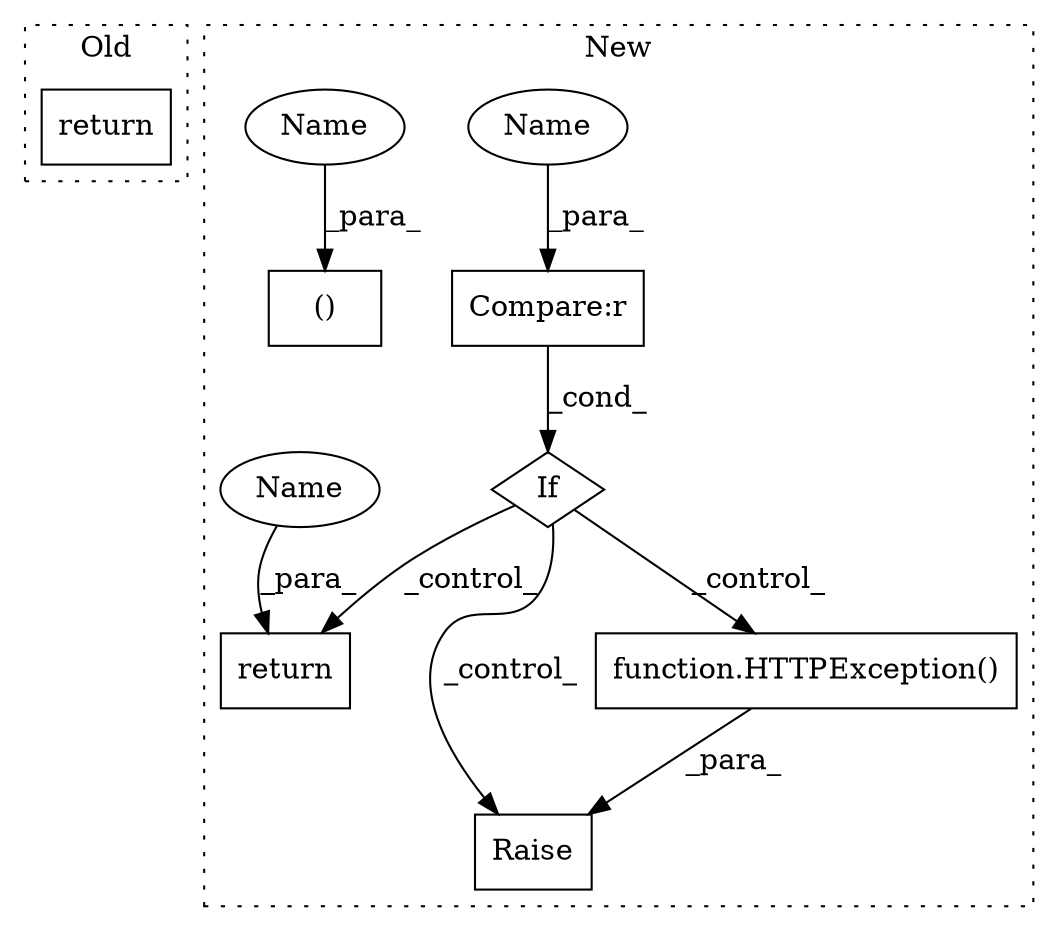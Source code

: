 digraph G {
subgraph cluster0 {
1 [label="return" a="93" s="1464" l="7" shape="box"];
label = "Old";
style="dotted";
}
subgraph cluster1 {
2 [label="function.HTTPException()" a="75" s="1708" l="45" shape="box"];
3 [label="Raise" a="91" s="1702" l="6" shape="box"];
4 [label="If" a="96" s="1678" l="3" shape="diamond"];
5 [label="Compare:r" a="40" s="1681" l="11" shape="box"];
6 [label="return" a="93" s="1758" l="7" shape="box"];
7 [label="()" a="54" s="1581" l="8" shape="box"];
8 [label="Name" a="87" s="1681" l="3" shape="ellipse"];
9 [label="Name" a="87" s="1765" l="3" shape="ellipse"];
10 [label="Name" a="87" s="1578" l="3" shape="ellipse"];
label = "New";
style="dotted";
}
2 -> 3 [label="_para_"];
4 -> 2 [label="_control_"];
4 -> 3 [label="_control_"];
4 -> 6 [label="_control_"];
5 -> 4 [label="_cond_"];
8 -> 5 [label="_para_"];
9 -> 6 [label="_para_"];
10 -> 7 [label="_para_"];
}